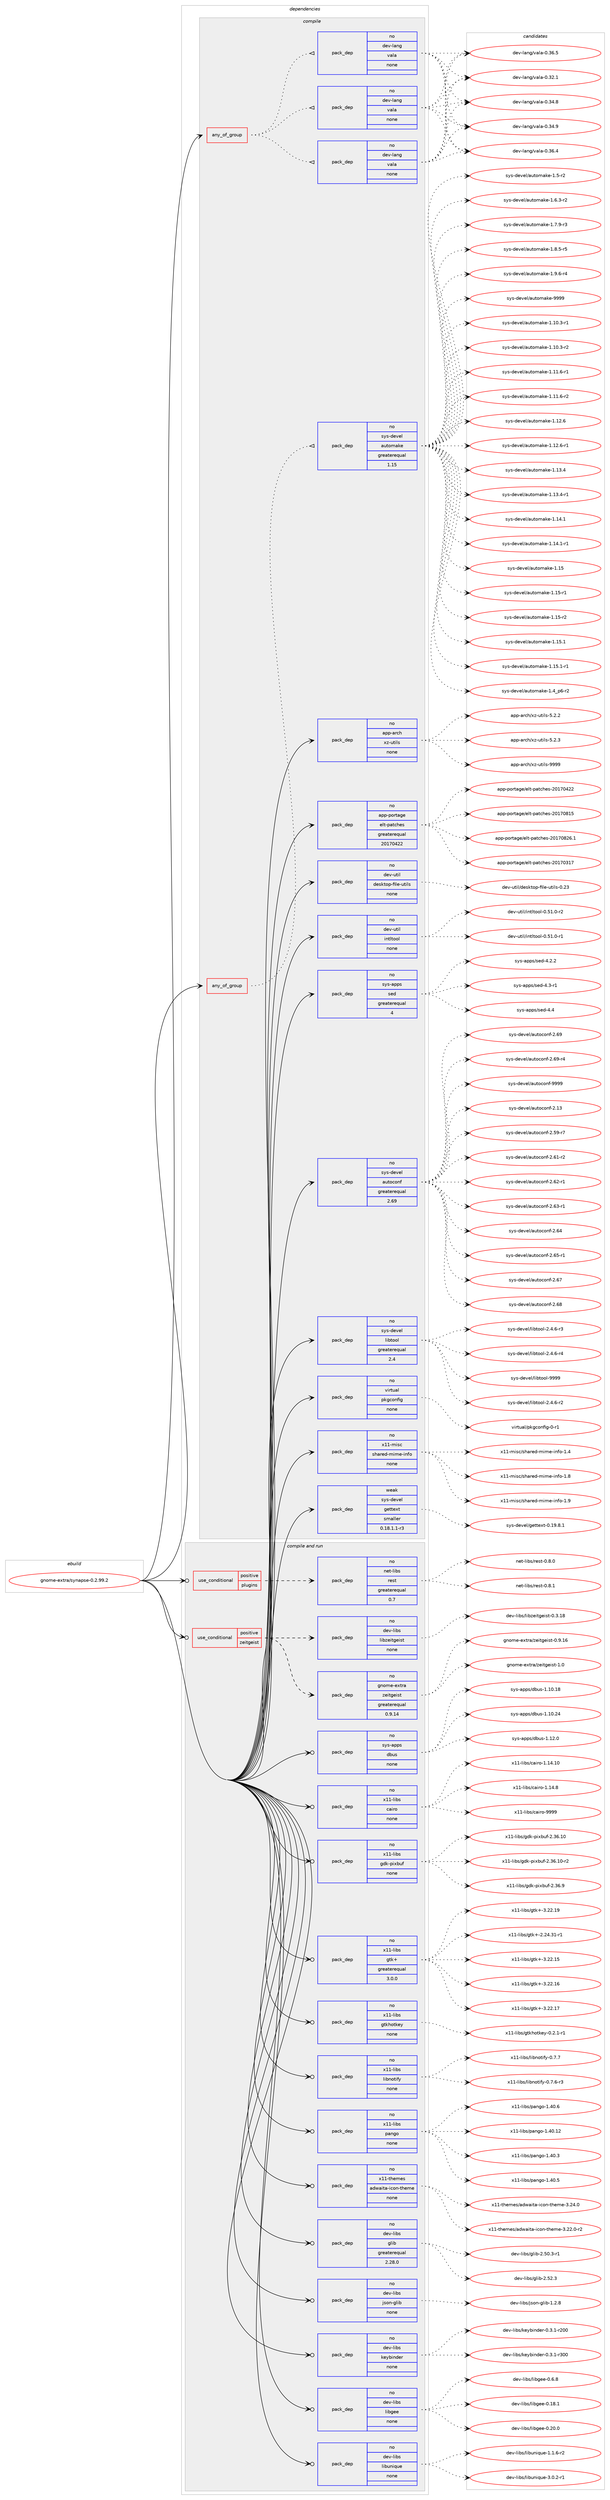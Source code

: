 digraph prolog {

# *************
# Graph options
# *************

newrank=true;
concentrate=true;
compound=true;
graph [rankdir=LR,fontname=Helvetica,fontsize=10,ranksep=1.5];#, ranksep=2.5, nodesep=0.2];
edge  [arrowhead=vee];
node  [fontname=Helvetica,fontsize=10];

# **********
# The ebuild
# **********

subgraph cluster_leftcol {
color=gray;
rank=same;
label=<<i>ebuild</i>>;
id [label="gnome-extra/synapse-0.2.99.2", color=red, width=4, href="../gnome-extra/synapse-0.2.99.2.svg"];
}

# ****************
# The dependencies
# ****************

subgraph cluster_midcol {
color=gray;
label=<<i>dependencies</i>>;
subgraph cluster_compile {
fillcolor="#eeeeee";
style=filled;
label=<<i>compile</i>>;
subgraph any4879 {
dependency312163 [label=<<TABLE BORDER="0" CELLBORDER="1" CELLSPACING="0" CELLPADDING="4"><TR><TD CELLPADDING="10">any_of_group</TD></TR></TABLE>>, shape=none, color=red];subgraph pack225086 {
dependency312164 [label=<<TABLE BORDER="0" CELLBORDER="1" CELLSPACING="0" CELLPADDING="4" WIDTH="220"><TR><TD ROWSPAN="6" CELLPADDING="30">pack_dep</TD></TR><TR><TD WIDTH="110">no</TD></TR><TR><TD>dev-lang</TD></TR><TR><TD>vala</TD></TR><TR><TD>none</TD></TR><TR><TD></TD></TR></TABLE>>, shape=none, color=blue];
}
dependency312163:e -> dependency312164:w [weight=20,style="dotted",arrowhead="oinv"];
subgraph pack225087 {
dependency312165 [label=<<TABLE BORDER="0" CELLBORDER="1" CELLSPACING="0" CELLPADDING="4" WIDTH="220"><TR><TD ROWSPAN="6" CELLPADDING="30">pack_dep</TD></TR><TR><TD WIDTH="110">no</TD></TR><TR><TD>dev-lang</TD></TR><TR><TD>vala</TD></TR><TR><TD>none</TD></TR><TR><TD></TD></TR></TABLE>>, shape=none, color=blue];
}
dependency312163:e -> dependency312165:w [weight=20,style="dotted",arrowhead="oinv"];
subgraph pack225088 {
dependency312166 [label=<<TABLE BORDER="0" CELLBORDER="1" CELLSPACING="0" CELLPADDING="4" WIDTH="220"><TR><TD ROWSPAN="6" CELLPADDING="30">pack_dep</TD></TR><TR><TD WIDTH="110">no</TD></TR><TR><TD>dev-lang</TD></TR><TR><TD>vala</TD></TR><TR><TD>none</TD></TR><TR><TD></TD></TR></TABLE>>, shape=none, color=blue];
}
dependency312163:e -> dependency312166:w [weight=20,style="dotted",arrowhead="oinv"];
}
id:e -> dependency312163:w [weight=20,style="solid",arrowhead="vee"];
subgraph any4880 {
dependency312167 [label=<<TABLE BORDER="0" CELLBORDER="1" CELLSPACING="0" CELLPADDING="4"><TR><TD CELLPADDING="10">any_of_group</TD></TR></TABLE>>, shape=none, color=red];subgraph pack225089 {
dependency312168 [label=<<TABLE BORDER="0" CELLBORDER="1" CELLSPACING="0" CELLPADDING="4" WIDTH="220"><TR><TD ROWSPAN="6" CELLPADDING="30">pack_dep</TD></TR><TR><TD WIDTH="110">no</TD></TR><TR><TD>sys-devel</TD></TR><TR><TD>automake</TD></TR><TR><TD>greaterequal</TD></TR><TR><TD>1.15</TD></TR></TABLE>>, shape=none, color=blue];
}
dependency312167:e -> dependency312168:w [weight=20,style="dotted",arrowhead="oinv"];
}
id:e -> dependency312167:w [weight=20,style="solid",arrowhead="vee"];
subgraph pack225090 {
dependency312169 [label=<<TABLE BORDER="0" CELLBORDER="1" CELLSPACING="0" CELLPADDING="4" WIDTH="220"><TR><TD ROWSPAN="6" CELLPADDING="30">pack_dep</TD></TR><TR><TD WIDTH="110">no</TD></TR><TR><TD>app-arch</TD></TR><TR><TD>xz-utils</TD></TR><TR><TD>none</TD></TR><TR><TD></TD></TR></TABLE>>, shape=none, color=blue];
}
id:e -> dependency312169:w [weight=20,style="solid",arrowhead="vee"];
subgraph pack225091 {
dependency312170 [label=<<TABLE BORDER="0" CELLBORDER="1" CELLSPACING="0" CELLPADDING="4" WIDTH="220"><TR><TD ROWSPAN="6" CELLPADDING="30">pack_dep</TD></TR><TR><TD WIDTH="110">no</TD></TR><TR><TD>app-portage</TD></TR><TR><TD>elt-patches</TD></TR><TR><TD>greaterequal</TD></TR><TR><TD>20170422</TD></TR></TABLE>>, shape=none, color=blue];
}
id:e -> dependency312170:w [weight=20,style="solid",arrowhead="vee"];
subgraph pack225092 {
dependency312171 [label=<<TABLE BORDER="0" CELLBORDER="1" CELLSPACING="0" CELLPADDING="4" WIDTH="220"><TR><TD ROWSPAN="6" CELLPADDING="30">pack_dep</TD></TR><TR><TD WIDTH="110">no</TD></TR><TR><TD>dev-util</TD></TR><TR><TD>desktop-file-utils</TD></TR><TR><TD>none</TD></TR><TR><TD></TD></TR></TABLE>>, shape=none, color=blue];
}
id:e -> dependency312171:w [weight=20,style="solid",arrowhead="vee"];
subgraph pack225093 {
dependency312172 [label=<<TABLE BORDER="0" CELLBORDER="1" CELLSPACING="0" CELLPADDING="4" WIDTH="220"><TR><TD ROWSPAN="6" CELLPADDING="30">pack_dep</TD></TR><TR><TD WIDTH="110">no</TD></TR><TR><TD>dev-util</TD></TR><TR><TD>intltool</TD></TR><TR><TD>none</TD></TR><TR><TD></TD></TR></TABLE>>, shape=none, color=blue];
}
id:e -> dependency312172:w [weight=20,style="solid",arrowhead="vee"];
subgraph pack225094 {
dependency312173 [label=<<TABLE BORDER="0" CELLBORDER="1" CELLSPACING="0" CELLPADDING="4" WIDTH="220"><TR><TD ROWSPAN="6" CELLPADDING="30">pack_dep</TD></TR><TR><TD WIDTH="110">no</TD></TR><TR><TD>sys-apps</TD></TR><TR><TD>sed</TD></TR><TR><TD>greaterequal</TD></TR><TR><TD>4</TD></TR></TABLE>>, shape=none, color=blue];
}
id:e -> dependency312173:w [weight=20,style="solid",arrowhead="vee"];
subgraph pack225095 {
dependency312174 [label=<<TABLE BORDER="0" CELLBORDER="1" CELLSPACING="0" CELLPADDING="4" WIDTH="220"><TR><TD ROWSPAN="6" CELLPADDING="30">pack_dep</TD></TR><TR><TD WIDTH="110">no</TD></TR><TR><TD>sys-devel</TD></TR><TR><TD>autoconf</TD></TR><TR><TD>greaterequal</TD></TR><TR><TD>2.69</TD></TR></TABLE>>, shape=none, color=blue];
}
id:e -> dependency312174:w [weight=20,style="solid",arrowhead="vee"];
subgraph pack225096 {
dependency312175 [label=<<TABLE BORDER="0" CELLBORDER="1" CELLSPACING="0" CELLPADDING="4" WIDTH="220"><TR><TD ROWSPAN="6" CELLPADDING="30">pack_dep</TD></TR><TR><TD WIDTH="110">no</TD></TR><TR><TD>sys-devel</TD></TR><TR><TD>libtool</TD></TR><TR><TD>greaterequal</TD></TR><TR><TD>2.4</TD></TR></TABLE>>, shape=none, color=blue];
}
id:e -> dependency312175:w [weight=20,style="solid",arrowhead="vee"];
subgraph pack225097 {
dependency312176 [label=<<TABLE BORDER="0" CELLBORDER="1" CELLSPACING="0" CELLPADDING="4" WIDTH="220"><TR><TD ROWSPAN="6" CELLPADDING="30">pack_dep</TD></TR><TR><TD WIDTH="110">no</TD></TR><TR><TD>virtual</TD></TR><TR><TD>pkgconfig</TD></TR><TR><TD>none</TD></TR><TR><TD></TD></TR></TABLE>>, shape=none, color=blue];
}
id:e -> dependency312176:w [weight=20,style="solid",arrowhead="vee"];
subgraph pack225098 {
dependency312177 [label=<<TABLE BORDER="0" CELLBORDER="1" CELLSPACING="0" CELLPADDING="4" WIDTH="220"><TR><TD ROWSPAN="6" CELLPADDING="30">pack_dep</TD></TR><TR><TD WIDTH="110">no</TD></TR><TR><TD>x11-misc</TD></TR><TR><TD>shared-mime-info</TD></TR><TR><TD>none</TD></TR><TR><TD></TD></TR></TABLE>>, shape=none, color=blue];
}
id:e -> dependency312177:w [weight=20,style="solid",arrowhead="vee"];
subgraph pack225099 {
dependency312178 [label=<<TABLE BORDER="0" CELLBORDER="1" CELLSPACING="0" CELLPADDING="4" WIDTH="220"><TR><TD ROWSPAN="6" CELLPADDING="30">pack_dep</TD></TR><TR><TD WIDTH="110">weak</TD></TR><TR><TD>sys-devel</TD></TR><TR><TD>gettext</TD></TR><TR><TD>smaller</TD></TR><TR><TD>0.18.1.1-r3</TD></TR></TABLE>>, shape=none, color=blue];
}
id:e -> dependency312178:w [weight=20,style="solid",arrowhead="vee"];
}
subgraph cluster_compileandrun {
fillcolor="#eeeeee";
style=filled;
label=<<i>compile and run</i>>;
subgraph cond82107 {
dependency312179 [label=<<TABLE BORDER="0" CELLBORDER="1" CELLSPACING="0" CELLPADDING="4"><TR><TD ROWSPAN="3" CELLPADDING="10">use_conditional</TD></TR><TR><TD>positive</TD></TR><TR><TD>plugins</TD></TR></TABLE>>, shape=none, color=red];
subgraph pack225100 {
dependency312180 [label=<<TABLE BORDER="0" CELLBORDER="1" CELLSPACING="0" CELLPADDING="4" WIDTH="220"><TR><TD ROWSPAN="6" CELLPADDING="30">pack_dep</TD></TR><TR><TD WIDTH="110">no</TD></TR><TR><TD>net-libs</TD></TR><TR><TD>rest</TD></TR><TR><TD>greaterequal</TD></TR><TR><TD>0.7</TD></TR></TABLE>>, shape=none, color=blue];
}
dependency312179:e -> dependency312180:w [weight=20,style="dashed",arrowhead="vee"];
}
id:e -> dependency312179:w [weight=20,style="solid",arrowhead="odotvee"];
subgraph cond82108 {
dependency312181 [label=<<TABLE BORDER="0" CELLBORDER="1" CELLSPACING="0" CELLPADDING="4"><TR><TD ROWSPAN="3" CELLPADDING="10">use_conditional</TD></TR><TR><TD>positive</TD></TR><TR><TD>zeitgeist</TD></TR></TABLE>>, shape=none, color=red];
subgraph pack225101 {
dependency312182 [label=<<TABLE BORDER="0" CELLBORDER="1" CELLSPACING="0" CELLPADDING="4" WIDTH="220"><TR><TD ROWSPAN="6" CELLPADDING="30">pack_dep</TD></TR><TR><TD WIDTH="110">no</TD></TR><TR><TD>dev-libs</TD></TR><TR><TD>libzeitgeist</TD></TR><TR><TD>none</TD></TR><TR><TD></TD></TR></TABLE>>, shape=none, color=blue];
}
dependency312181:e -> dependency312182:w [weight=20,style="dashed",arrowhead="vee"];
subgraph pack225102 {
dependency312183 [label=<<TABLE BORDER="0" CELLBORDER="1" CELLSPACING="0" CELLPADDING="4" WIDTH="220"><TR><TD ROWSPAN="6" CELLPADDING="30">pack_dep</TD></TR><TR><TD WIDTH="110">no</TD></TR><TR><TD>gnome-extra</TD></TR><TR><TD>zeitgeist</TD></TR><TR><TD>greaterequal</TD></TR><TR><TD>0.9.14</TD></TR></TABLE>>, shape=none, color=blue];
}
dependency312181:e -> dependency312183:w [weight=20,style="dashed",arrowhead="vee"];
}
id:e -> dependency312181:w [weight=20,style="solid",arrowhead="odotvee"];
subgraph pack225103 {
dependency312184 [label=<<TABLE BORDER="0" CELLBORDER="1" CELLSPACING="0" CELLPADDING="4" WIDTH="220"><TR><TD ROWSPAN="6" CELLPADDING="30">pack_dep</TD></TR><TR><TD WIDTH="110">no</TD></TR><TR><TD>dev-libs</TD></TR><TR><TD>glib</TD></TR><TR><TD>greaterequal</TD></TR><TR><TD>2.28.0</TD></TR></TABLE>>, shape=none, color=blue];
}
id:e -> dependency312184:w [weight=20,style="solid",arrowhead="odotvee"];
subgraph pack225104 {
dependency312185 [label=<<TABLE BORDER="0" CELLBORDER="1" CELLSPACING="0" CELLPADDING="4" WIDTH="220"><TR><TD ROWSPAN="6" CELLPADDING="30">pack_dep</TD></TR><TR><TD WIDTH="110">no</TD></TR><TR><TD>dev-libs</TD></TR><TR><TD>json-glib</TD></TR><TR><TD>none</TD></TR><TR><TD></TD></TR></TABLE>>, shape=none, color=blue];
}
id:e -> dependency312185:w [weight=20,style="solid",arrowhead="odotvee"];
subgraph pack225105 {
dependency312186 [label=<<TABLE BORDER="0" CELLBORDER="1" CELLSPACING="0" CELLPADDING="4" WIDTH="220"><TR><TD ROWSPAN="6" CELLPADDING="30">pack_dep</TD></TR><TR><TD WIDTH="110">no</TD></TR><TR><TD>dev-libs</TD></TR><TR><TD>keybinder</TD></TR><TR><TD>none</TD></TR><TR><TD></TD></TR></TABLE>>, shape=none, color=blue];
}
id:e -> dependency312186:w [weight=20,style="solid",arrowhead="odotvee"];
subgraph pack225106 {
dependency312187 [label=<<TABLE BORDER="0" CELLBORDER="1" CELLSPACING="0" CELLPADDING="4" WIDTH="220"><TR><TD ROWSPAN="6" CELLPADDING="30">pack_dep</TD></TR><TR><TD WIDTH="110">no</TD></TR><TR><TD>dev-libs</TD></TR><TR><TD>libgee</TD></TR><TR><TD>none</TD></TR><TR><TD></TD></TR></TABLE>>, shape=none, color=blue];
}
id:e -> dependency312187:w [weight=20,style="solid",arrowhead="odotvee"];
subgraph pack225107 {
dependency312188 [label=<<TABLE BORDER="0" CELLBORDER="1" CELLSPACING="0" CELLPADDING="4" WIDTH="220"><TR><TD ROWSPAN="6" CELLPADDING="30">pack_dep</TD></TR><TR><TD WIDTH="110">no</TD></TR><TR><TD>dev-libs</TD></TR><TR><TD>libunique</TD></TR><TR><TD>none</TD></TR><TR><TD></TD></TR></TABLE>>, shape=none, color=blue];
}
id:e -> dependency312188:w [weight=20,style="solid",arrowhead="odotvee"];
subgraph pack225108 {
dependency312189 [label=<<TABLE BORDER="0" CELLBORDER="1" CELLSPACING="0" CELLPADDING="4" WIDTH="220"><TR><TD ROWSPAN="6" CELLPADDING="30">pack_dep</TD></TR><TR><TD WIDTH="110">no</TD></TR><TR><TD>sys-apps</TD></TR><TR><TD>dbus</TD></TR><TR><TD>none</TD></TR><TR><TD></TD></TR></TABLE>>, shape=none, color=blue];
}
id:e -> dependency312189:w [weight=20,style="solid",arrowhead="odotvee"];
subgraph pack225109 {
dependency312190 [label=<<TABLE BORDER="0" CELLBORDER="1" CELLSPACING="0" CELLPADDING="4" WIDTH="220"><TR><TD ROWSPAN="6" CELLPADDING="30">pack_dep</TD></TR><TR><TD WIDTH="110">no</TD></TR><TR><TD>x11-libs</TD></TR><TR><TD>cairo</TD></TR><TR><TD>none</TD></TR><TR><TD></TD></TR></TABLE>>, shape=none, color=blue];
}
id:e -> dependency312190:w [weight=20,style="solid",arrowhead="odotvee"];
subgraph pack225110 {
dependency312191 [label=<<TABLE BORDER="0" CELLBORDER="1" CELLSPACING="0" CELLPADDING="4" WIDTH="220"><TR><TD ROWSPAN="6" CELLPADDING="30">pack_dep</TD></TR><TR><TD WIDTH="110">no</TD></TR><TR><TD>x11-libs</TD></TR><TR><TD>gdk-pixbuf</TD></TR><TR><TD>none</TD></TR><TR><TD></TD></TR></TABLE>>, shape=none, color=blue];
}
id:e -> dependency312191:w [weight=20,style="solid",arrowhead="odotvee"];
subgraph pack225111 {
dependency312192 [label=<<TABLE BORDER="0" CELLBORDER="1" CELLSPACING="0" CELLPADDING="4" WIDTH="220"><TR><TD ROWSPAN="6" CELLPADDING="30">pack_dep</TD></TR><TR><TD WIDTH="110">no</TD></TR><TR><TD>x11-libs</TD></TR><TR><TD>gtk+</TD></TR><TR><TD>greaterequal</TD></TR><TR><TD>3.0.0</TD></TR></TABLE>>, shape=none, color=blue];
}
id:e -> dependency312192:w [weight=20,style="solid",arrowhead="odotvee"];
subgraph pack225112 {
dependency312193 [label=<<TABLE BORDER="0" CELLBORDER="1" CELLSPACING="0" CELLPADDING="4" WIDTH="220"><TR><TD ROWSPAN="6" CELLPADDING="30">pack_dep</TD></TR><TR><TD WIDTH="110">no</TD></TR><TR><TD>x11-libs</TD></TR><TR><TD>gtkhotkey</TD></TR><TR><TD>none</TD></TR><TR><TD></TD></TR></TABLE>>, shape=none, color=blue];
}
id:e -> dependency312193:w [weight=20,style="solid",arrowhead="odotvee"];
subgraph pack225113 {
dependency312194 [label=<<TABLE BORDER="0" CELLBORDER="1" CELLSPACING="0" CELLPADDING="4" WIDTH="220"><TR><TD ROWSPAN="6" CELLPADDING="30">pack_dep</TD></TR><TR><TD WIDTH="110">no</TD></TR><TR><TD>x11-libs</TD></TR><TR><TD>libnotify</TD></TR><TR><TD>none</TD></TR><TR><TD></TD></TR></TABLE>>, shape=none, color=blue];
}
id:e -> dependency312194:w [weight=20,style="solid",arrowhead="odotvee"];
subgraph pack225114 {
dependency312195 [label=<<TABLE BORDER="0" CELLBORDER="1" CELLSPACING="0" CELLPADDING="4" WIDTH="220"><TR><TD ROWSPAN="6" CELLPADDING="30">pack_dep</TD></TR><TR><TD WIDTH="110">no</TD></TR><TR><TD>x11-libs</TD></TR><TR><TD>pango</TD></TR><TR><TD>none</TD></TR><TR><TD></TD></TR></TABLE>>, shape=none, color=blue];
}
id:e -> dependency312195:w [weight=20,style="solid",arrowhead="odotvee"];
subgraph pack225115 {
dependency312196 [label=<<TABLE BORDER="0" CELLBORDER="1" CELLSPACING="0" CELLPADDING="4" WIDTH="220"><TR><TD ROWSPAN="6" CELLPADDING="30">pack_dep</TD></TR><TR><TD WIDTH="110">no</TD></TR><TR><TD>x11-themes</TD></TR><TR><TD>adwaita-icon-theme</TD></TR><TR><TD>none</TD></TR><TR><TD></TD></TR></TABLE>>, shape=none, color=blue];
}
id:e -> dependency312196:w [weight=20,style="solid",arrowhead="odotvee"];
}
subgraph cluster_run {
fillcolor="#eeeeee";
style=filled;
label=<<i>run</i>>;
}
}

# **************
# The candidates
# **************

subgraph cluster_choices {
rank=same;
color=gray;
label=<<i>candidates</i>>;

subgraph choice225086 {
color=black;
nodesep=1;
choice100101118451089711010347118971089745484651504649 [label="dev-lang/vala-0.32.1", color=red, width=4,href="../dev-lang/vala-0.32.1.svg"];
choice100101118451089711010347118971089745484651524656 [label="dev-lang/vala-0.34.8", color=red, width=4,href="../dev-lang/vala-0.34.8.svg"];
choice100101118451089711010347118971089745484651524657 [label="dev-lang/vala-0.34.9", color=red, width=4,href="../dev-lang/vala-0.34.9.svg"];
choice100101118451089711010347118971089745484651544652 [label="dev-lang/vala-0.36.4", color=red, width=4,href="../dev-lang/vala-0.36.4.svg"];
choice100101118451089711010347118971089745484651544653 [label="dev-lang/vala-0.36.5", color=red, width=4,href="../dev-lang/vala-0.36.5.svg"];
dependency312164:e -> choice100101118451089711010347118971089745484651504649:w [style=dotted,weight="100"];
dependency312164:e -> choice100101118451089711010347118971089745484651524656:w [style=dotted,weight="100"];
dependency312164:e -> choice100101118451089711010347118971089745484651524657:w [style=dotted,weight="100"];
dependency312164:e -> choice100101118451089711010347118971089745484651544652:w [style=dotted,weight="100"];
dependency312164:e -> choice100101118451089711010347118971089745484651544653:w [style=dotted,weight="100"];
}
subgraph choice225087 {
color=black;
nodesep=1;
choice100101118451089711010347118971089745484651504649 [label="dev-lang/vala-0.32.1", color=red, width=4,href="../dev-lang/vala-0.32.1.svg"];
choice100101118451089711010347118971089745484651524656 [label="dev-lang/vala-0.34.8", color=red, width=4,href="../dev-lang/vala-0.34.8.svg"];
choice100101118451089711010347118971089745484651524657 [label="dev-lang/vala-0.34.9", color=red, width=4,href="../dev-lang/vala-0.34.9.svg"];
choice100101118451089711010347118971089745484651544652 [label="dev-lang/vala-0.36.4", color=red, width=4,href="../dev-lang/vala-0.36.4.svg"];
choice100101118451089711010347118971089745484651544653 [label="dev-lang/vala-0.36.5", color=red, width=4,href="../dev-lang/vala-0.36.5.svg"];
dependency312165:e -> choice100101118451089711010347118971089745484651504649:w [style=dotted,weight="100"];
dependency312165:e -> choice100101118451089711010347118971089745484651524656:w [style=dotted,weight="100"];
dependency312165:e -> choice100101118451089711010347118971089745484651524657:w [style=dotted,weight="100"];
dependency312165:e -> choice100101118451089711010347118971089745484651544652:w [style=dotted,weight="100"];
dependency312165:e -> choice100101118451089711010347118971089745484651544653:w [style=dotted,weight="100"];
}
subgraph choice225088 {
color=black;
nodesep=1;
choice100101118451089711010347118971089745484651504649 [label="dev-lang/vala-0.32.1", color=red, width=4,href="../dev-lang/vala-0.32.1.svg"];
choice100101118451089711010347118971089745484651524656 [label="dev-lang/vala-0.34.8", color=red, width=4,href="../dev-lang/vala-0.34.8.svg"];
choice100101118451089711010347118971089745484651524657 [label="dev-lang/vala-0.34.9", color=red, width=4,href="../dev-lang/vala-0.34.9.svg"];
choice100101118451089711010347118971089745484651544652 [label="dev-lang/vala-0.36.4", color=red, width=4,href="../dev-lang/vala-0.36.4.svg"];
choice100101118451089711010347118971089745484651544653 [label="dev-lang/vala-0.36.5", color=red, width=4,href="../dev-lang/vala-0.36.5.svg"];
dependency312166:e -> choice100101118451089711010347118971089745484651504649:w [style=dotted,weight="100"];
dependency312166:e -> choice100101118451089711010347118971089745484651524656:w [style=dotted,weight="100"];
dependency312166:e -> choice100101118451089711010347118971089745484651524657:w [style=dotted,weight="100"];
dependency312166:e -> choice100101118451089711010347118971089745484651544652:w [style=dotted,weight="100"];
dependency312166:e -> choice100101118451089711010347118971089745484651544653:w [style=dotted,weight="100"];
}
subgraph choice225089 {
color=black;
nodesep=1;
choice11512111545100101118101108479711711611110997107101454946494846514511449 [label="sys-devel/automake-1.10.3-r1", color=red, width=4,href="../sys-devel/automake-1.10.3-r1.svg"];
choice11512111545100101118101108479711711611110997107101454946494846514511450 [label="sys-devel/automake-1.10.3-r2", color=red, width=4,href="../sys-devel/automake-1.10.3-r2.svg"];
choice11512111545100101118101108479711711611110997107101454946494946544511449 [label="sys-devel/automake-1.11.6-r1", color=red, width=4,href="../sys-devel/automake-1.11.6-r1.svg"];
choice11512111545100101118101108479711711611110997107101454946494946544511450 [label="sys-devel/automake-1.11.6-r2", color=red, width=4,href="../sys-devel/automake-1.11.6-r2.svg"];
choice1151211154510010111810110847971171161111099710710145494649504654 [label="sys-devel/automake-1.12.6", color=red, width=4,href="../sys-devel/automake-1.12.6.svg"];
choice11512111545100101118101108479711711611110997107101454946495046544511449 [label="sys-devel/automake-1.12.6-r1", color=red, width=4,href="../sys-devel/automake-1.12.6-r1.svg"];
choice1151211154510010111810110847971171161111099710710145494649514652 [label="sys-devel/automake-1.13.4", color=red, width=4,href="../sys-devel/automake-1.13.4.svg"];
choice11512111545100101118101108479711711611110997107101454946495146524511449 [label="sys-devel/automake-1.13.4-r1", color=red, width=4,href="../sys-devel/automake-1.13.4-r1.svg"];
choice1151211154510010111810110847971171161111099710710145494649524649 [label="sys-devel/automake-1.14.1", color=red, width=4,href="../sys-devel/automake-1.14.1.svg"];
choice11512111545100101118101108479711711611110997107101454946495246494511449 [label="sys-devel/automake-1.14.1-r1", color=red, width=4,href="../sys-devel/automake-1.14.1-r1.svg"];
choice115121115451001011181011084797117116111109971071014549464953 [label="sys-devel/automake-1.15", color=red, width=4,href="../sys-devel/automake-1.15.svg"];
choice1151211154510010111810110847971171161111099710710145494649534511449 [label="sys-devel/automake-1.15-r1", color=red, width=4,href="../sys-devel/automake-1.15-r1.svg"];
choice1151211154510010111810110847971171161111099710710145494649534511450 [label="sys-devel/automake-1.15-r2", color=red, width=4,href="../sys-devel/automake-1.15-r2.svg"];
choice1151211154510010111810110847971171161111099710710145494649534649 [label="sys-devel/automake-1.15.1", color=red, width=4,href="../sys-devel/automake-1.15.1.svg"];
choice11512111545100101118101108479711711611110997107101454946495346494511449 [label="sys-devel/automake-1.15.1-r1", color=red, width=4,href="../sys-devel/automake-1.15.1-r1.svg"];
choice115121115451001011181011084797117116111109971071014549465295112544511450 [label="sys-devel/automake-1.4_p6-r2", color=red, width=4,href="../sys-devel/automake-1.4_p6-r2.svg"];
choice11512111545100101118101108479711711611110997107101454946534511450 [label="sys-devel/automake-1.5-r2", color=red, width=4,href="../sys-devel/automake-1.5-r2.svg"];
choice115121115451001011181011084797117116111109971071014549465446514511450 [label="sys-devel/automake-1.6.3-r2", color=red, width=4,href="../sys-devel/automake-1.6.3-r2.svg"];
choice115121115451001011181011084797117116111109971071014549465546574511451 [label="sys-devel/automake-1.7.9-r3", color=red, width=4,href="../sys-devel/automake-1.7.9-r3.svg"];
choice115121115451001011181011084797117116111109971071014549465646534511453 [label="sys-devel/automake-1.8.5-r5", color=red, width=4,href="../sys-devel/automake-1.8.5-r5.svg"];
choice115121115451001011181011084797117116111109971071014549465746544511452 [label="sys-devel/automake-1.9.6-r4", color=red, width=4,href="../sys-devel/automake-1.9.6-r4.svg"];
choice115121115451001011181011084797117116111109971071014557575757 [label="sys-devel/automake-9999", color=red, width=4,href="../sys-devel/automake-9999.svg"];
dependency312168:e -> choice11512111545100101118101108479711711611110997107101454946494846514511449:w [style=dotted,weight="100"];
dependency312168:e -> choice11512111545100101118101108479711711611110997107101454946494846514511450:w [style=dotted,weight="100"];
dependency312168:e -> choice11512111545100101118101108479711711611110997107101454946494946544511449:w [style=dotted,weight="100"];
dependency312168:e -> choice11512111545100101118101108479711711611110997107101454946494946544511450:w [style=dotted,weight="100"];
dependency312168:e -> choice1151211154510010111810110847971171161111099710710145494649504654:w [style=dotted,weight="100"];
dependency312168:e -> choice11512111545100101118101108479711711611110997107101454946495046544511449:w [style=dotted,weight="100"];
dependency312168:e -> choice1151211154510010111810110847971171161111099710710145494649514652:w [style=dotted,weight="100"];
dependency312168:e -> choice11512111545100101118101108479711711611110997107101454946495146524511449:w [style=dotted,weight="100"];
dependency312168:e -> choice1151211154510010111810110847971171161111099710710145494649524649:w [style=dotted,weight="100"];
dependency312168:e -> choice11512111545100101118101108479711711611110997107101454946495246494511449:w [style=dotted,weight="100"];
dependency312168:e -> choice115121115451001011181011084797117116111109971071014549464953:w [style=dotted,weight="100"];
dependency312168:e -> choice1151211154510010111810110847971171161111099710710145494649534511449:w [style=dotted,weight="100"];
dependency312168:e -> choice1151211154510010111810110847971171161111099710710145494649534511450:w [style=dotted,weight="100"];
dependency312168:e -> choice1151211154510010111810110847971171161111099710710145494649534649:w [style=dotted,weight="100"];
dependency312168:e -> choice11512111545100101118101108479711711611110997107101454946495346494511449:w [style=dotted,weight="100"];
dependency312168:e -> choice115121115451001011181011084797117116111109971071014549465295112544511450:w [style=dotted,weight="100"];
dependency312168:e -> choice11512111545100101118101108479711711611110997107101454946534511450:w [style=dotted,weight="100"];
dependency312168:e -> choice115121115451001011181011084797117116111109971071014549465446514511450:w [style=dotted,weight="100"];
dependency312168:e -> choice115121115451001011181011084797117116111109971071014549465546574511451:w [style=dotted,weight="100"];
dependency312168:e -> choice115121115451001011181011084797117116111109971071014549465646534511453:w [style=dotted,weight="100"];
dependency312168:e -> choice115121115451001011181011084797117116111109971071014549465746544511452:w [style=dotted,weight="100"];
dependency312168:e -> choice115121115451001011181011084797117116111109971071014557575757:w [style=dotted,weight="100"];
}
subgraph choice225090 {
color=black;
nodesep=1;
choice971121124597114991044712012245117116105108115455346504650 [label="app-arch/xz-utils-5.2.2", color=red, width=4,href="../app-arch/xz-utils-5.2.2.svg"];
choice971121124597114991044712012245117116105108115455346504651 [label="app-arch/xz-utils-5.2.3", color=red, width=4,href="../app-arch/xz-utils-5.2.3.svg"];
choice9711211245971149910447120122451171161051081154557575757 [label="app-arch/xz-utils-9999", color=red, width=4,href="../app-arch/xz-utils-9999.svg"];
dependency312169:e -> choice971121124597114991044712012245117116105108115455346504650:w [style=dotted,weight="100"];
dependency312169:e -> choice971121124597114991044712012245117116105108115455346504651:w [style=dotted,weight="100"];
dependency312169:e -> choice9711211245971149910447120122451171161051081154557575757:w [style=dotted,weight="100"];
}
subgraph choice225091 {
color=black;
nodesep=1;
choice97112112451121111141169710310147101108116451129711699104101115455048495548514955 [label="app-portage/elt-patches-20170317", color=red, width=4,href="../app-portage/elt-patches-20170317.svg"];
choice97112112451121111141169710310147101108116451129711699104101115455048495548525050 [label="app-portage/elt-patches-20170422", color=red, width=4,href="../app-portage/elt-patches-20170422.svg"];
choice97112112451121111141169710310147101108116451129711699104101115455048495548564953 [label="app-portage/elt-patches-20170815", color=red, width=4,href="../app-portage/elt-patches-20170815.svg"];
choice971121124511211111411697103101471011081164511297116991041011154550484955485650544649 [label="app-portage/elt-patches-20170826.1", color=red, width=4,href="../app-portage/elt-patches-20170826.1.svg"];
dependency312170:e -> choice97112112451121111141169710310147101108116451129711699104101115455048495548514955:w [style=dotted,weight="100"];
dependency312170:e -> choice97112112451121111141169710310147101108116451129711699104101115455048495548525050:w [style=dotted,weight="100"];
dependency312170:e -> choice97112112451121111141169710310147101108116451129711699104101115455048495548564953:w [style=dotted,weight="100"];
dependency312170:e -> choice971121124511211111411697103101471011081164511297116991041011154550484955485650544649:w [style=dotted,weight="100"];
}
subgraph choice225092 {
color=black;
nodesep=1;
choice100101118451171161051084710010111510711611111245102105108101451171161051081154548465051 [label="dev-util/desktop-file-utils-0.23", color=red, width=4,href="../dev-util/desktop-file-utils-0.23.svg"];
dependency312171:e -> choice100101118451171161051084710010111510711611111245102105108101451171161051081154548465051:w [style=dotted,weight="100"];
}
subgraph choice225093 {
color=black;
nodesep=1;
choice1001011184511711610510847105110116108116111111108454846534946484511449 [label="dev-util/intltool-0.51.0-r1", color=red, width=4,href="../dev-util/intltool-0.51.0-r1.svg"];
choice1001011184511711610510847105110116108116111111108454846534946484511450 [label="dev-util/intltool-0.51.0-r2", color=red, width=4,href="../dev-util/intltool-0.51.0-r2.svg"];
dependency312172:e -> choice1001011184511711610510847105110116108116111111108454846534946484511449:w [style=dotted,weight="100"];
dependency312172:e -> choice1001011184511711610510847105110116108116111111108454846534946484511450:w [style=dotted,weight="100"];
}
subgraph choice225094 {
color=black;
nodesep=1;
choice115121115459711211211547115101100455246504650 [label="sys-apps/sed-4.2.2", color=red, width=4,href="../sys-apps/sed-4.2.2.svg"];
choice115121115459711211211547115101100455246514511449 [label="sys-apps/sed-4.3-r1", color=red, width=4,href="../sys-apps/sed-4.3-r1.svg"];
choice11512111545971121121154711510110045524652 [label="sys-apps/sed-4.4", color=red, width=4,href="../sys-apps/sed-4.4.svg"];
dependency312173:e -> choice115121115459711211211547115101100455246504650:w [style=dotted,weight="100"];
dependency312173:e -> choice115121115459711211211547115101100455246514511449:w [style=dotted,weight="100"];
dependency312173:e -> choice11512111545971121121154711510110045524652:w [style=dotted,weight="100"];
}
subgraph choice225095 {
color=black;
nodesep=1;
choice115121115451001011181011084797117116111991111101024550464951 [label="sys-devel/autoconf-2.13", color=red, width=4,href="../sys-devel/autoconf-2.13.svg"];
choice1151211154510010111810110847971171161119911111010245504653574511455 [label="sys-devel/autoconf-2.59-r7", color=red, width=4,href="../sys-devel/autoconf-2.59-r7.svg"];
choice1151211154510010111810110847971171161119911111010245504654494511450 [label="sys-devel/autoconf-2.61-r2", color=red, width=4,href="../sys-devel/autoconf-2.61-r2.svg"];
choice1151211154510010111810110847971171161119911111010245504654504511449 [label="sys-devel/autoconf-2.62-r1", color=red, width=4,href="../sys-devel/autoconf-2.62-r1.svg"];
choice1151211154510010111810110847971171161119911111010245504654514511449 [label="sys-devel/autoconf-2.63-r1", color=red, width=4,href="../sys-devel/autoconf-2.63-r1.svg"];
choice115121115451001011181011084797117116111991111101024550465452 [label="sys-devel/autoconf-2.64", color=red, width=4,href="../sys-devel/autoconf-2.64.svg"];
choice1151211154510010111810110847971171161119911111010245504654534511449 [label="sys-devel/autoconf-2.65-r1", color=red, width=4,href="../sys-devel/autoconf-2.65-r1.svg"];
choice115121115451001011181011084797117116111991111101024550465455 [label="sys-devel/autoconf-2.67", color=red, width=4,href="../sys-devel/autoconf-2.67.svg"];
choice115121115451001011181011084797117116111991111101024550465456 [label="sys-devel/autoconf-2.68", color=red, width=4,href="../sys-devel/autoconf-2.68.svg"];
choice115121115451001011181011084797117116111991111101024550465457 [label="sys-devel/autoconf-2.69", color=red, width=4,href="../sys-devel/autoconf-2.69.svg"];
choice1151211154510010111810110847971171161119911111010245504654574511452 [label="sys-devel/autoconf-2.69-r4", color=red, width=4,href="../sys-devel/autoconf-2.69-r4.svg"];
choice115121115451001011181011084797117116111991111101024557575757 [label="sys-devel/autoconf-9999", color=red, width=4,href="../sys-devel/autoconf-9999.svg"];
dependency312174:e -> choice115121115451001011181011084797117116111991111101024550464951:w [style=dotted,weight="100"];
dependency312174:e -> choice1151211154510010111810110847971171161119911111010245504653574511455:w [style=dotted,weight="100"];
dependency312174:e -> choice1151211154510010111810110847971171161119911111010245504654494511450:w [style=dotted,weight="100"];
dependency312174:e -> choice1151211154510010111810110847971171161119911111010245504654504511449:w [style=dotted,weight="100"];
dependency312174:e -> choice1151211154510010111810110847971171161119911111010245504654514511449:w [style=dotted,weight="100"];
dependency312174:e -> choice115121115451001011181011084797117116111991111101024550465452:w [style=dotted,weight="100"];
dependency312174:e -> choice1151211154510010111810110847971171161119911111010245504654534511449:w [style=dotted,weight="100"];
dependency312174:e -> choice115121115451001011181011084797117116111991111101024550465455:w [style=dotted,weight="100"];
dependency312174:e -> choice115121115451001011181011084797117116111991111101024550465456:w [style=dotted,weight="100"];
dependency312174:e -> choice115121115451001011181011084797117116111991111101024550465457:w [style=dotted,weight="100"];
dependency312174:e -> choice1151211154510010111810110847971171161119911111010245504654574511452:w [style=dotted,weight="100"];
dependency312174:e -> choice115121115451001011181011084797117116111991111101024557575757:w [style=dotted,weight="100"];
}
subgraph choice225096 {
color=black;
nodesep=1;
choice1151211154510010111810110847108105981161111111084550465246544511450 [label="sys-devel/libtool-2.4.6-r2", color=red, width=4,href="../sys-devel/libtool-2.4.6-r2.svg"];
choice1151211154510010111810110847108105981161111111084550465246544511451 [label="sys-devel/libtool-2.4.6-r3", color=red, width=4,href="../sys-devel/libtool-2.4.6-r3.svg"];
choice1151211154510010111810110847108105981161111111084550465246544511452 [label="sys-devel/libtool-2.4.6-r4", color=red, width=4,href="../sys-devel/libtool-2.4.6-r4.svg"];
choice1151211154510010111810110847108105981161111111084557575757 [label="sys-devel/libtool-9999", color=red, width=4,href="../sys-devel/libtool-9999.svg"];
dependency312175:e -> choice1151211154510010111810110847108105981161111111084550465246544511450:w [style=dotted,weight="100"];
dependency312175:e -> choice1151211154510010111810110847108105981161111111084550465246544511451:w [style=dotted,weight="100"];
dependency312175:e -> choice1151211154510010111810110847108105981161111111084550465246544511452:w [style=dotted,weight="100"];
dependency312175:e -> choice1151211154510010111810110847108105981161111111084557575757:w [style=dotted,weight="100"];
}
subgraph choice225097 {
color=black;
nodesep=1;
choice11810511411611797108471121071039911111010210510345484511449 [label="virtual/pkgconfig-0-r1", color=red, width=4,href="../virtual/pkgconfig-0-r1.svg"];
dependency312176:e -> choice11810511411611797108471121071039911111010210510345484511449:w [style=dotted,weight="100"];
}
subgraph choice225098 {
color=black;
nodesep=1;
choice120494945109105115994711510497114101100451091051091014510511010211145494652 [label="x11-misc/shared-mime-info-1.4", color=red, width=4,href="../x11-misc/shared-mime-info-1.4.svg"];
choice120494945109105115994711510497114101100451091051091014510511010211145494656 [label="x11-misc/shared-mime-info-1.8", color=red, width=4,href="../x11-misc/shared-mime-info-1.8.svg"];
choice120494945109105115994711510497114101100451091051091014510511010211145494657 [label="x11-misc/shared-mime-info-1.9", color=red, width=4,href="../x11-misc/shared-mime-info-1.9.svg"];
dependency312177:e -> choice120494945109105115994711510497114101100451091051091014510511010211145494652:w [style=dotted,weight="100"];
dependency312177:e -> choice120494945109105115994711510497114101100451091051091014510511010211145494656:w [style=dotted,weight="100"];
dependency312177:e -> choice120494945109105115994711510497114101100451091051091014510511010211145494657:w [style=dotted,weight="100"];
}
subgraph choice225099 {
color=black;
nodesep=1;
choice1151211154510010111810110847103101116116101120116454846495746564649 [label="sys-devel/gettext-0.19.8.1", color=red, width=4,href="../sys-devel/gettext-0.19.8.1.svg"];
dependency312178:e -> choice1151211154510010111810110847103101116116101120116454846495746564649:w [style=dotted,weight="100"];
}
subgraph choice225100 {
color=black;
nodesep=1;
choice110101116451081059811547114101115116454846564648 [label="net-libs/rest-0.8.0", color=red, width=4,href="../net-libs/rest-0.8.0.svg"];
choice110101116451081059811547114101115116454846564649 [label="net-libs/rest-0.8.1", color=red, width=4,href="../net-libs/rest-0.8.1.svg"];
dependency312180:e -> choice110101116451081059811547114101115116454846564648:w [style=dotted,weight="100"];
dependency312180:e -> choice110101116451081059811547114101115116454846564649:w [style=dotted,weight="100"];
}
subgraph choice225101 {
color=black;
nodesep=1;
choice1001011184510810598115471081059812210110511610310110511511645484651464956 [label="dev-libs/libzeitgeist-0.3.18", color=red, width=4,href="../dev-libs/libzeitgeist-0.3.18.svg"];
dependency312182:e -> choice1001011184510810598115471081059812210110511610310110511511645484651464956:w [style=dotted,weight="100"];
}
subgraph choice225102 {
color=black;
nodesep=1;
choice10311011110910145101120116114974712210110511610310110511511645484657464954 [label="gnome-extra/zeitgeist-0.9.16", color=red, width=4,href="../gnome-extra/zeitgeist-0.9.16.svg"];
choice10311011110910145101120116114974712210110511610310110511511645494648 [label="gnome-extra/zeitgeist-1.0", color=red, width=4,href="../gnome-extra/zeitgeist-1.0.svg"];
dependency312183:e -> choice10311011110910145101120116114974712210110511610310110511511645484657464954:w [style=dotted,weight="100"];
dependency312183:e -> choice10311011110910145101120116114974712210110511610310110511511645494648:w [style=dotted,weight="100"];
}
subgraph choice225103 {
color=black;
nodesep=1;
choice10010111845108105981154710310810598455046534846514511449 [label="dev-libs/glib-2.50.3-r1", color=red, width=4,href="../dev-libs/glib-2.50.3-r1.svg"];
choice1001011184510810598115471031081059845504653504651 [label="dev-libs/glib-2.52.3", color=red, width=4,href="../dev-libs/glib-2.52.3.svg"];
dependency312184:e -> choice10010111845108105981154710310810598455046534846514511449:w [style=dotted,weight="100"];
dependency312184:e -> choice1001011184510810598115471031081059845504653504651:w [style=dotted,weight="100"];
}
subgraph choice225104 {
color=black;
nodesep=1;
choice1001011184510810598115471061151111104510310810598454946504656 [label="dev-libs/json-glib-1.2.8", color=red, width=4,href="../dev-libs/json-glib-1.2.8.svg"];
dependency312185:e -> choice1001011184510810598115471061151111104510310810598454946504656:w [style=dotted,weight="100"];
}
subgraph choice225105 {
color=black;
nodesep=1;
choice1001011184510810598115471071011219810511010010111445484651464945114504848 [label="dev-libs/keybinder-0.3.1-r200", color=red, width=4,href="../dev-libs/keybinder-0.3.1-r200.svg"];
choice1001011184510810598115471071011219810511010010111445484651464945114514848 [label="dev-libs/keybinder-0.3.1-r300", color=red, width=4,href="../dev-libs/keybinder-0.3.1-r300.svg"];
dependency312186:e -> choice1001011184510810598115471071011219810511010010111445484651464945114504848:w [style=dotted,weight="100"];
dependency312186:e -> choice1001011184510810598115471071011219810511010010111445484651464945114514848:w [style=dotted,weight="100"];
}
subgraph choice225106 {
color=black;
nodesep=1;
choice1001011184510810598115471081059810310110145484649564649 [label="dev-libs/libgee-0.18.1", color=red, width=4,href="../dev-libs/libgee-0.18.1.svg"];
choice1001011184510810598115471081059810310110145484650484648 [label="dev-libs/libgee-0.20.0", color=red, width=4,href="../dev-libs/libgee-0.20.0.svg"];
choice10010111845108105981154710810598103101101454846544656 [label="dev-libs/libgee-0.6.8", color=red, width=4,href="../dev-libs/libgee-0.6.8.svg"];
dependency312187:e -> choice1001011184510810598115471081059810310110145484649564649:w [style=dotted,weight="100"];
dependency312187:e -> choice1001011184510810598115471081059810310110145484650484648:w [style=dotted,weight="100"];
dependency312187:e -> choice10010111845108105981154710810598103101101454846544656:w [style=dotted,weight="100"];
}
subgraph choice225107 {
color=black;
nodesep=1;
choice100101118451081059811547108105981171101051131171014549464946544511450 [label="dev-libs/libunique-1.1.6-r2", color=red, width=4,href="../dev-libs/libunique-1.1.6-r2.svg"];
choice100101118451081059811547108105981171101051131171014551464846504511449 [label="dev-libs/libunique-3.0.2-r1", color=red, width=4,href="../dev-libs/libunique-3.0.2-r1.svg"];
dependency312188:e -> choice100101118451081059811547108105981171101051131171014549464946544511450:w [style=dotted,weight="100"];
dependency312188:e -> choice100101118451081059811547108105981171101051131171014551464846504511449:w [style=dotted,weight="100"];
}
subgraph choice225108 {
color=black;
nodesep=1;
choice115121115459711211211547100981171154549464948464956 [label="sys-apps/dbus-1.10.18", color=red, width=4,href="../sys-apps/dbus-1.10.18.svg"];
choice115121115459711211211547100981171154549464948465052 [label="sys-apps/dbus-1.10.24", color=red, width=4,href="../sys-apps/dbus-1.10.24.svg"];
choice1151211154597112112115471009811711545494649504648 [label="sys-apps/dbus-1.12.0", color=red, width=4,href="../sys-apps/dbus-1.12.0.svg"];
dependency312189:e -> choice115121115459711211211547100981171154549464948464956:w [style=dotted,weight="100"];
dependency312189:e -> choice115121115459711211211547100981171154549464948465052:w [style=dotted,weight="100"];
dependency312189:e -> choice1151211154597112112115471009811711545494649504648:w [style=dotted,weight="100"];
}
subgraph choice225109 {
color=black;
nodesep=1;
choice120494945108105981154799971051141114549464952464948 [label="x11-libs/cairo-1.14.10", color=red, width=4,href="../x11-libs/cairo-1.14.10.svg"];
choice1204949451081059811547999710511411145494649524656 [label="x11-libs/cairo-1.14.8", color=red, width=4,href="../x11-libs/cairo-1.14.8.svg"];
choice120494945108105981154799971051141114557575757 [label="x11-libs/cairo-9999", color=red, width=4,href="../x11-libs/cairo-9999.svg"];
dependency312190:e -> choice120494945108105981154799971051141114549464952464948:w [style=dotted,weight="100"];
dependency312190:e -> choice1204949451081059811547999710511411145494649524656:w [style=dotted,weight="100"];
dependency312190:e -> choice120494945108105981154799971051141114557575757:w [style=dotted,weight="100"];
}
subgraph choice225110 {
color=black;
nodesep=1;
choice120494945108105981154710310010745112105120981171024550465154464948 [label="x11-libs/gdk-pixbuf-2.36.10", color=red, width=4,href="../x11-libs/gdk-pixbuf-2.36.10.svg"];
choice1204949451081059811547103100107451121051209811710245504651544649484511450 [label="x11-libs/gdk-pixbuf-2.36.10-r2", color=red, width=4,href="../x11-libs/gdk-pixbuf-2.36.10-r2.svg"];
choice1204949451081059811547103100107451121051209811710245504651544657 [label="x11-libs/gdk-pixbuf-2.36.9", color=red, width=4,href="../x11-libs/gdk-pixbuf-2.36.9.svg"];
dependency312191:e -> choice120494945108105981154710310010745112105120981171024550465154464948:w [style=dotted,weight="100"];
dependency312191:e -> choice1204949451081059811547103100107451121051209811710245504651544649484511450:w [style=dotted,weight="100"];
dependency312191:e -> choice1204949451081059811547103100107451121051209811710245504651544657:w [style=dotted,weight="100"];
}
subgraph choice225111 {
color=black;
nodesep=1;
choice12049494510810598115471031161074345504650524651494511449 [label="x11-libs/gtk+-2.24.31-r1", color=red, width=4,href="../x11-libs/gtk+-2.24.31-r1.svg"];
choice1204949451081059811547103116107434551465050464953 [label="x11-libs/gtk+-3.22.15", color=red, width=4,href="../x11-libs/gtk+-3.22.15.svg"];
choice1204949451081059811547103116107434551465050464954 [label="x11-libs/gtk+-3.22.16", color=red, width=4,href="../x11-libs/gtk+-3.22.16.svg"];
choice1204949451081059811547103116107434551465050464955 [label="x11-libs/gtk+-3.22.17", color=red, width=4,href="../x11-libs/gtk+-3.22.17.svg"];
choice1204949451081059811547103116107434551465050464957 [label="x11-libs/gtk+-3.22.19", color=red, width=4,href="../x11-libs/gtk+-3.22.19.svg"];
dependency312192:e -> choice12049494510810598115471031161074345504650524651494511449:w [style=dotted,weight="100"];
dependency312192:e -> choice1204949451081059811547103116107434551465050464953:w [style=dotted,weight="100"];
dependency312192:e -> choice1204949451081059811547103116107434551465050464954:w [style=dotted,weight="100"];
dependency312192:e -> choice1204949451081059811547103116107434551465050464955:w [style=dotted,weight="100"];
dependency312192:e -> choice1204949451081059811547103116107434551465050464957:w [style=dotted,weight="100"];
}
subgraph choice225112 {
color=black;
nodesep=1;
choice12049494510810598115471031161071041111161071011214548465046494511449 [label="x11-libs/gtkhotkey-0.2.1-r1", color=red, width=4,href="../x11-libs/gtkhotkey-0.2.1-r1.svg"];
dependency312193:e -> choice12049494510810598115471031161071041111161071011214548465046494511449:w [style=dotted,weight="100"];
}
subgraph choice225113 {
color=black;
nodesep=1;
choice1204949451081059811547108105981101111161051021214548465546544511451 [label="x11-libs/libnotify-0.7.6-r3", color=red, width=4,href="../x11-libs/libnotify-0.7.6-r3.svg"];
choice120494945108105981154710810598110111116105102121454846554655 [label="x11-libs/libnotify-0.7.7", color=red, width=4,href="../x11-libs/libnotify-0.7.7.svg"];
dependency312194:e -> choice1204949451081059811547108105981101111161051021214548465546544511451:w [style=dotted,weight="100"];
dependency312194:e -> choice120494945108105981154710810598110111116105102121454846554655:w [style=dotted,weight="100"];
}
subgraph choice225114 {
color=black;
nodesep=1;
choice1204949451081059811547112971101031114549465248464950 [label="x11-libs/pango-1.40.12", color=red, width=4,href="../x11-libs/pango-1.40.12.svg"];
choice12049494510810598115471129711010311145494652484651 [label="x11-libs/pango-1.40.3", color=red, width=4,href="../x11-libs/pango-1.40.3.svg"];
choice12049494510810598115471129711010311145494652484653 [label="x11-libs/pango-1.40.5", color=red, width=4,href="../x11-libs/pango-1.40.5.svg"];
choice12049494510810598115471129711010311145494652484654 [label="x11-libs/pango-1.40.6", color=red, width=4,href="../x11-libs/pango-1.40.6.svg"];
dependency312195:e -> choice1204949451081059811547112971101031114549465248464950:w [style=dotted,weight="100"];
dependency312195:e -> choice12049494510810598115471129711010311145494652484651:w [style=dotted,weight="100"];
dependency312195:e -> choice12049494510810598115471129711010311145494652484653:w [style=dotted,weight="100"];
dependency312195:e -> choice12049494510810598115471129711010311145494652484654:w [style=dotted,weight="100"];
}
subgraph choice225115 {
color=black;
nodesep=1;
choice12049494511610410110910111547971001199710511697451059911111045116104101109101455146505046484511450 [label="x11-themes/adwaita-icon-theme-3.22.0-r2", color=red, width=4,href="../x11-themes/adwaita-icon-theme-3.22.0-r2.svg"];
choice1204949451161041011091011154797100119971051169745105991111104511610410110910145514650524648 [label="x11-themes/adwaita-icon-theme-3.24.0", color=red, width=4,href="../x11-themes/adwaita-icon-theme-3.24.0.svg"];
dependency312196:e -> choice12049494511610410110910111547971001199710511697451059911111045116104101109101455146505046484511450:w [style=dotted,weight="100"];
dependency312196:e -> choice1204949451161041011091011154797100119971051169745105991111104511610410110910145514650524648:w [style=dotted,weight="100"];
}
}

}
